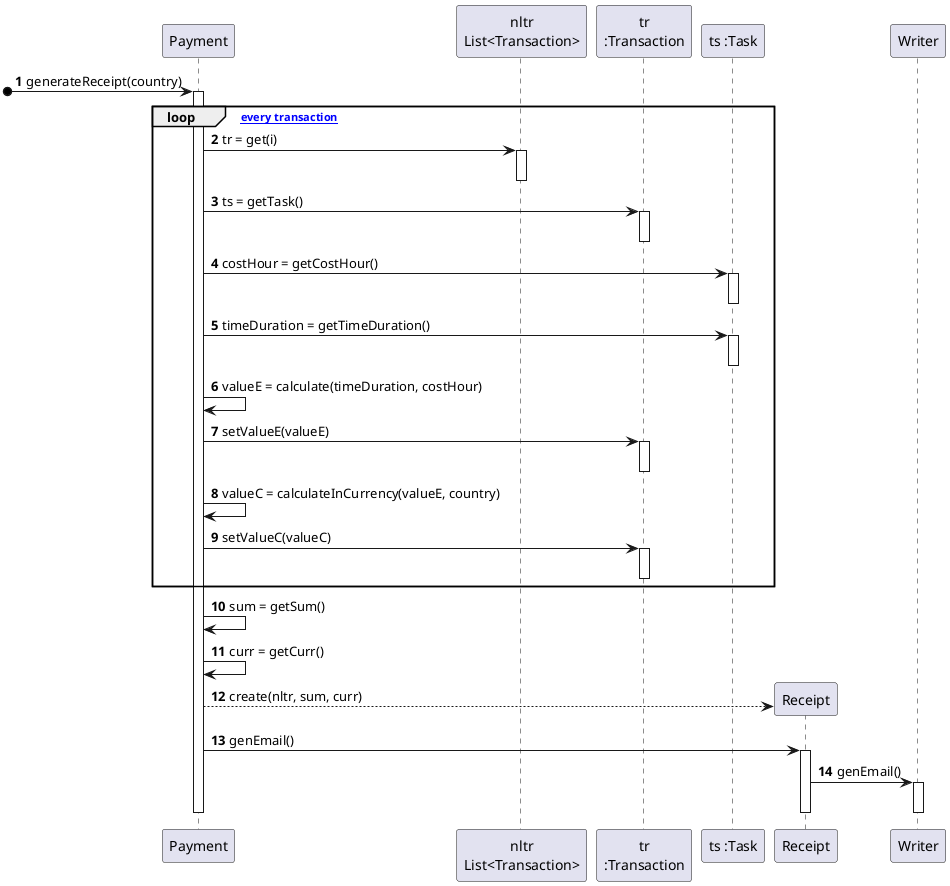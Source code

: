 @startuml
autonumber

participant "Payment" as PA

participant "nltr\nList<Transaction>" as NLTR
participant "tr\n:Transaction" as T
participant "ts :Task" as TA
participant "Receipt" as R
participant "Writer" as W


[o-> PA : generateReceipt(country)
activate PA
loop [for every transaction]

PA -> NLTR : tr = get(i)
activate NLTR
deactivate NLTR

PA -> T : ts = getTask()
activate T
deactivate T

PA -> TA : costHour = getCostHour()
activate TA
deactivate TA

PA -> TA : timeDuration = getTimeDuration()
activate TA
deactivate TA

PA -> PA : valueE = calculate(timeDuration, costHour)

PA -> T : setValueE(valueE)
activate T
deactivate T

PA -> PA : valueC = calculateInCurrency(valueE, country)

PA -> T : setValueC(valueC)
activate T
deactivate T

end loop

PA -> PA : sum = getSum()
PA -> PA : curr = getCurr()

PA --> R** : create(nltr, sum, curr)

PA -> R : genEmail()
activate R
R -> W : genEmail()
activate W
deactivate W
deactivate R



deactivate PA
@enduml